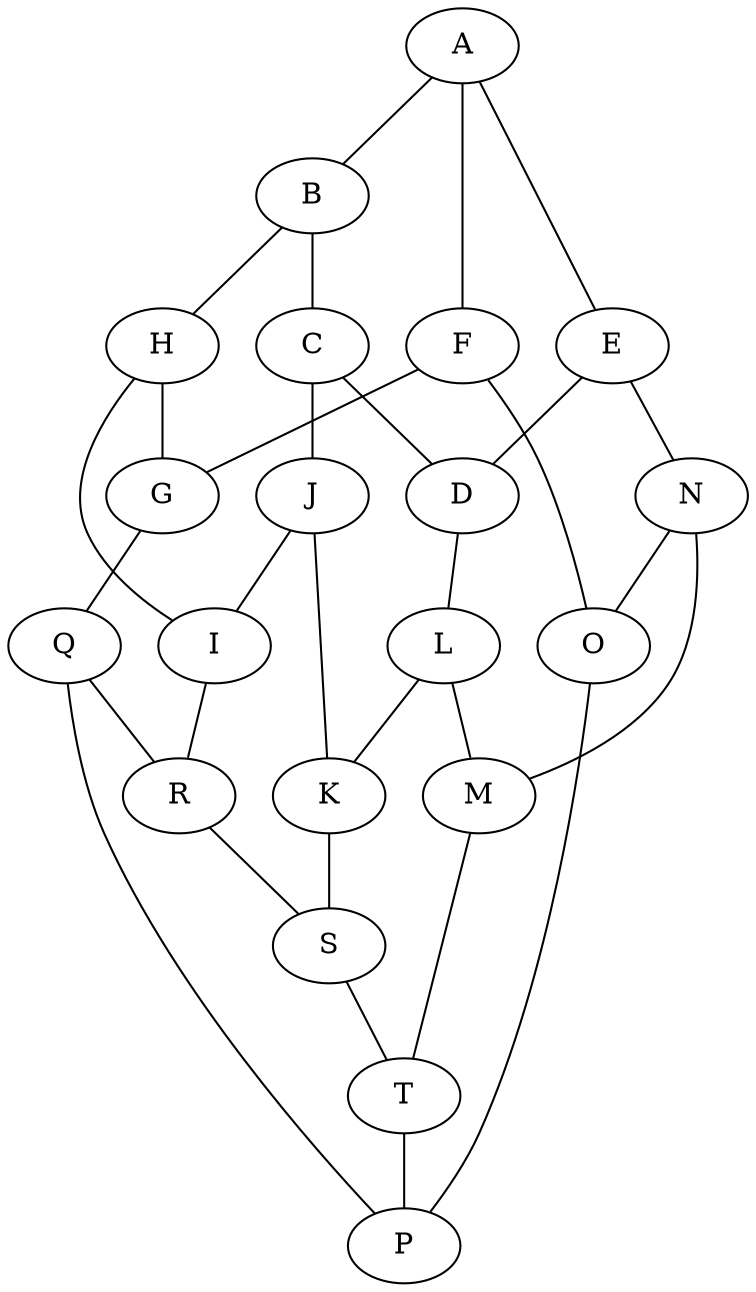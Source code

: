 graph dodecahedron {
	A
	B
	E
	F
	C
	H
	D
	J
	L
	N
	G
	O
	Q
	I
	R
	K
	S
	M
	T
	P
	A -- B
	A -- E
	A -- F
	B -- C
	B -- H
	E -- D
	E -- N
	F -- G
	F -- O
	C -- D
	C -- J
	H -- G
	H -- I
	D -- L
	J -- I
	J -- K
	L -- K
	L -- M
	N -- M
	N -- O
	G -- Q
	O -- P
	Q -- P
	Q -- R
	I -- R
	R -- S
	K -- S
	S -- T
	M -- T
	T -- P
}
